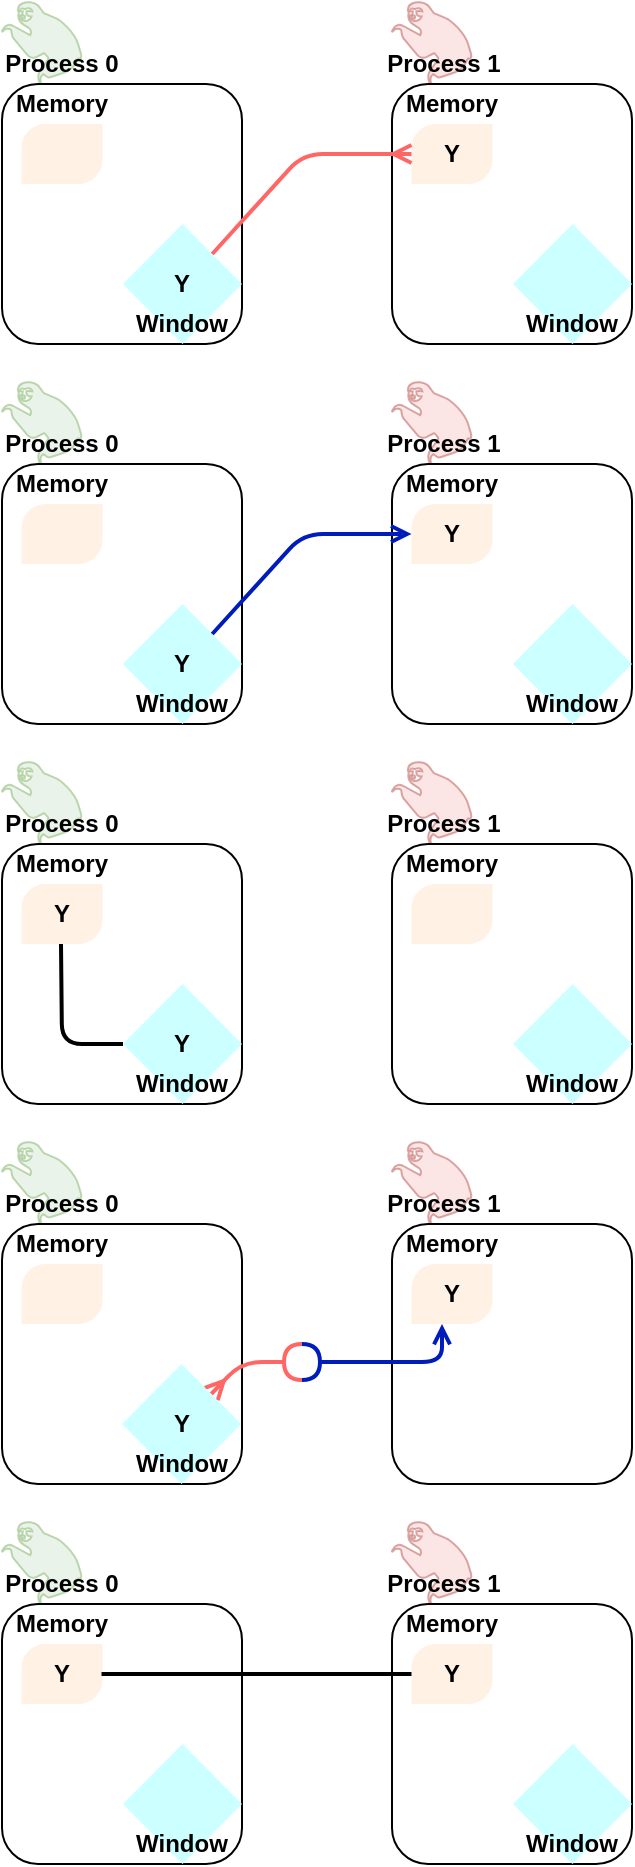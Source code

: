 <mxfile version="13.9.9" type="github" pages="2">
  <diagram id="rAH2tptxaiKPJn4yS_jS" name="RMA_quizzes">
    <mxGraphModel dx="492" dy="858" grid="1" gridSize="10" guides="1" tooltips="1" connect="1" arrows="1" fold="1" page="1" pageScale="1" pageWidth="850" pageHeight="1100" math="0" shadow="0">
      <root>
        <mxCell id="0" />
        <mxCell id="1" parent="0" />
        <mxCell id="egyjPyst0f5TYc5Z0qGQ-1" value="" style="shape=mxgraph.signs.animals.sloth;html=1;pointerEvents=1;fillColor=#d5e8d4;strokeColor=#82b366;verticalLabelPosition=bottom;verticalAlign=top;align=center;opacity=50;" vertex="1" parent="1">
          <mxGeometry x="40" y="40" width="40" height="41" as="geometry" />
        </mxCell>
        <mxCell id="egyjPyst0f5TYc5Z0qGQ-2" value="" style="shape=mxgraph.signs.animals.sloth;html=1;pointerEvents=1;fillColor=#f8cecc;strokeColor=#b85450;verticalLabelPosition=bottom;verticalAlign=top;align=center;opacity=50;" vertex="1" parent="1">
          <mxGeometry x="235" y="40" width="40" height="41" as="geometry" />
        </mxCell>
        <mxCell id="egyjPyst0f5TYc5Z0qGQ-3" value="" style="rounded=1;whiteSpace=wrap;html=1;" vertex="1" parent="1">
          <mxGeometry x="40" y="81" width="120" height="130" as="geometry" />
        </mxCell>
        <mxCell id="egyjPyst0f5TYc5Z0qGQ-4" value="" style="rounded=1;whiteSpace=wrap;html=1;" vertex="1" parent="1">
          <mxGeometry x="235" y="81" width="120" height="130" as="geometry" />
        </mxCell>
        <mxCell id="egyjPyst0f5TYc5Z0qGQ-7" value="&lt;b&gt;Process 0&lt;/b&gt;" style="text;html=1;strokeColor=none;fillColor=none;align=center;verticalAlign=middle;whiteSpace=wrap;rounded=0;" vertex="1" parent="1">
          <mxGeometry x="40" y="61" width="60" height="20" as="geometry" />
        </mxCell>
        <mxCell id="egyjPyst0f5TYc5Z0qGQ-8" value="&lt;b&gt;Process 1&lt;/b&gt;" style="text;html=1;strokeColor=none;fillColor=none;align=center;verticalAlign=middle;whiteSpace=wrap;rounded=0;" vertex="1" parent="1">
          <mxGeometry x="230.5" y="61" width="60" height="20" as="geometry" />
        </mxCell>
        <mxCell id="egyjPyst0f5TYc5Z0qGQ-9" value="&lt;b&gt;Memory&lt;/b&gt;" style="text;html=1;strokeColor=none;fillColor=none;align=center;verticalAlign=middle;whiteSpace=wrap;rounded=0;" vertex="1" parent="1">
          <mxGeometry x="40" y="81" width="60" height="20" as="geometry" />
        </mxCell>
        <mxCell id="egyjPyst0f5TYc5Z0qGQ-10" value="&lt;b&gt;Memory&lt;/b&gt;" style="text;html=1;strokeColor=none;fillColor=none;align=center;verticalAlign=middle;whiteSpace=wrap;rounded=0;" vertex="1" parent="1">
          <mxGeometry x="235" y="81" width="60" height="20" as="geometry" />
        </mxCell>
        <mxCell id="egyjPyst0f5TYc5Z0qGQ-11" value="" style="rhombus;whiteSpace=wrap;html=1;fillColor=#CCFFFF;strokeColor=none;shadow=0;" vertex="1" parent="1">
          <mxGeometry x="100.5" y="151" width="59.5" height="60" as="geometry" />
        </mxCell>
        <mxCell id="egyjPyst0f5TYc5Z0qGQ-14" value="&lt;b&gt;Window&lt;/b&gt;" style="text;html=1;strokeColor=none;fillColor=none;align=center;verticalAlign=middle;whiteSpace=wrap;rounded=0;shadow=0;" vertex="1" parent="1">
          <mxGeometry x="105.25" y="191" width="50" height="20" as="geometry" />
        </mxCell>
        <mxCell id="egyjPyst0f5TYc5Z0qGQ-15" value="" style="rhombus;whiteSpace=wrap;html=1;fillColor=#CCFFFF;strokeColor=none;shadow=0;" vertex="1" parent="1">
          <mxGeometry x="295.5" y="151" width="59.5" height="60" as="geometry" />
        </mxCell>
        <mxCell id="egyjPyst0f5TYc5Z0qGQ-16" value="&lt;b&gt;Window&lt;/b&gt;" style="text;html=1;strokeColor=none;fillColor=none;align=center;verticalAlign=middle;whiteSpace=wrap;rounded=0;shadow=0;" vertex="1" parent="1">
          <mxGeometry x="300.25" y="196" width="50" height="10" as="geometry" />
        </mxCell>
        <mxCell id="egyjPyst0f5TYc5Z0qGQ-19" value="" style="verticalLabelPosition=bottom;verticalAlign=top;html=1;shape=mxgraph.basic.diag_round_rect;dx=6;shadow=0;strokeColor=none;fillColor=#FFE6CC;opacity=50;" vertex="1" parent="1">
          <mxGeometry x="49.75" y="101" width="40.5" height="30" as="geometry" />
        </mxCell>
        <mxCell id="egyjPyst0f5TYc5Z0qGQ-20" value="" style="verticalLabelPosition=bottom;verticalAlign=top;html=1;shape=mxgraph.basic.diag_round_rect;dx=6;shadow=0;strokeColor=none;fillColor=#FFE6CC;opacity=50;fontFamily=Helvetica;" vertex="1" parent="1">
          <mxGeometry x="244.75" y="101" width="40.5" height="30" as="geometry" />
        </mxCell>
        <mxCell id="egyjPyst0f5TYc5Z0qGQ-21" value="" style="endArrow=ERmany;html=1;exitX=1;exitY=0;exitDx=0;exitDy=0;entryX=0;entryY=0.5;entryDx=0;entryDy=0;entryPerimeter=0;strokeColor=#FF6666;fillColor=#FF6666;startArrow=none;startFill=0;endFill=0;strokeWidth=2;" edge="1" parent="1" source="egyjPyst0f5TYc5Z0qGQ-11" target="egyjPyst0f5TYc5Z0qGQ-20">
          <mxGeometry width="50" height="50" relative="1" as="geometry">
            <mxPoint x="194.75" y="171" as="sourcePoint" />
            <mxPoint x="244.75" y="121" as="targetPoint" />
            <Array as="points">
              <mxPoint x="190.5" y="116" />
            </Array>
          </mxGeometry>
        </mxCell>
        <mxCell id="egyjPyst0f5TYc5Z0qGQ-24" value="&lt;p&gt;&lt;b&gt;Y&lt;/b&gt;&lt;/p&gt;" style="text;html=1;strokeColor=none;fillColor=none;align=center;verticalAlign=middle;whiteSpace=wrap;rounded=0;shadow=0;fontFamily=Helvetica;opacity=50;" vertex="1" parent="1">
          <mxGeometry x="244.75" y="106" width="40" height="20" as="geometry" />
        </mxCell>
        <mxCell id="egyjPyst0f5TYc5Z0qGQ-25" value="&lt;p&gt;&lt;b&gt;Y&lt;/b&gt;&lt;/p&gt;" style="text;html=1;strokeColor=none;fillColor=none;align=center;verticalAlign=middle;whiteSpace=wrap;rounded=0;shadow=0;fontFamily=Helvetica;opacity=50;" vertex="1" parent="1">
          <mxGeometry x="110.25" y="171" width="40" height="20" as="geometry" />
        </mxCell>
        <mxCell id="egyjPyst0f5TYc5Z0qGQ-26" value="" style="shape=mxgraph.signs.animals.sloth;html=1;pointerEvents=1;fillColor=#d5e8d4;strokeColor=#82b366;verticalLabelPosition=bottom;verticalAlign=top;align=center;opacity=50;" vertex="1" parent="1">
          <mxGeometry x="40" y="230" width="40" height="41" as="geometry" />
        </mxCell>
        <mxCell id="egyjPyst0f5TYc5Z0qGQ-27" value="" style="shape=mxgraph.signs.animals.sloth;html=1;pointerEvents=1;fillColor=#f8cecc;strokeColor=#b85450;verticalLabelPosition=bottom;verticalAlign=top;align=center;opacity=50;" vertex="1" parent="1">
          <mxGeometry x="235" y="230" width="40" height="41" as="geometry" />
        </mxCell>
        <mxCell id="egyjPyst0f5TYc5Z0qGQ-28" value="" style="rounded=1;whiteSpace=wrap;html=1;" vertex="1" parent="1">
          <mxGeometry x="40" y="271" width="120" height="130" as="geometry" />
        </mxCell>
        <mxCell id="egyjPyst0f5TYc5Z0qGQ-29" value="" style="rounded=1;whiteSpace=wrap;html=1;" vertex="1" parent="1">
          <mxGeometry x="235" y="271" width="120" height="130" as="geometry" />
        </mxCell>
        <mxCell id="egyjPyst0f5TYc5Z0qGQ-30" value="&lt;b&gt;Process 0&lt;/b&gt;" style="text;html=1;strokeColor=none;fillColor=none;align=center;verticalAlign=middle;whiteSpace=wrap;rounded=0;" vertex="1" parent="1">
          <mxGeometry x="40" y="251" width="60" height="20" as="geometry" />
        </mxCell>
        <mxCell id="egyjPyst0f5TYc5Z0qGQ-31" value="&lt;b&gt;Process 1&lt;/b&gt;" style="text;html=1;strokeColor=none;fillColor=none;align=center;verticalAlign=middle;whiteSpace=wrap;rounded=0;" vertex="1" parent="1">
          <mxGeometry x="230.5" y="251" width="60" height="20" as="geometry" />
        </mxCell>
        <mxCell id="egyjPyst0f5TYc5Z0qGQ-32" value="&lt;b&gt;Memory&lt;/b&gt;" style="text;html=1;strokeColor=none;fillColor=none;align=center;verticalAlign=middle;whiteSpace=wrap;rounded=0;" vertex="1" parent="1">
          <mxGeometry x="40" y="271" width="60" height="20" as="geometry" />
        </mxCell>
        <mxCell id="egyjPyst0f5TYc5Z0qGQ-33" value="&lt;b&gt;Memory&lt;/b&gt;" style="text;html=1;strokeColor=none;fillColor=none;align=center;verticalAlign=middle;whiteSpace=wrap;rounded=0;" vertex="1" parent="1">
          <mxGeometry x="235" y="271" width="60" height="20" as="geometry" />
        </mxCell>
        <mxCell id="egyjPyst0f5TYc5Z0qGQ-34" value="" style="rhombus;whiteSpace=wrap;html=1;fillColor=#CCFFFF;strokeColor=none;shadow=0;" vertex="1" parent="1">
          <mxGeometry x="100.5" y="341" width="59.5" height="60" as="geometry" />
        </mxCell>
        <mxCell id="egyjPyst0f5TYc5Z0qGQ-35" value="&lt;b&gt;Window&lt;/b&gt;" style="text;html=1;strokeColor=none;fillColor=none;align=center;verticalAlign=middle;whiteSpace=wrap;rounded=0;shadow=0;" vertex="1" parent="1">
          <mxGeometry x="105.25" y="381" width="50" height="20" as="geometry" />
        </mxCell>
        <mxCell id="egyjPyst0f5TYc5Z0qGQ-36" value="" style="rhombus;whiteSpace=wrap;html=1;fillColor=#CCFFFF;strokeColor=none;shadow=0;" vertex="1" parent="1">
          <mxGeometry x="295.5" y="341" width="59.5" height="60" as="geometry" />
        </mxCell>
        <mxCell id="egyjPyst0f5TYc5Z0qGQ-37" value="&lt;b&gt;Window&lt;/b&gt;" style="text;html=1;strokeColor=none;fillColor=none;align=center;verticalAlign=middle;whiteSpace=wrap;rounded=0;shadow=0;" vertex="1" parent="1">
          <mxGeometry x="300.25" y="386" width="50" height="10" as="geometry" />
        </mxCell>
        <mxCell id="egyjPyst0f5TYc5Z0qGQ-38" value="" style="verticalLabelPosition=bottom;verticalAlign=top;html=1;shape=mxgraph.basic.diag_round_rect;dx=6;shadow=0;strokeColor=none;fillColor=#FFE6CC;opacity=50;" vertex="1" parent="1">
          <mxGeometry x="49.75" y="291" width="40.5" height="30" as="geometry" />
        </mxCell>
        <mxCell id="egyjPyst0f5TYc5Z0qGQ-39" value="" style="verticalLabelPosition=bottom;verticalAlign=top;html=1;shape=mxgraph.basic.diag_round_rect;dx=6;shadow=0;strokeColor=none;fillColor=#FFE6CC;opacity=50;fontFamily=Helvetica;" vertex="1" parent="1">
          <mxGeometry x="244.75" y="291" width="40.5" height="30" as="geometry" />
        </mxCell>
        <mxCell id="egyjPyst0f5TYc5Z0qGQ-40" value="" style="endArrow=open;html=1;exitX=1;exitY=0;exitDx=0;exitDy=0;entryX=0;entryY=0.5;entryDx=0;entryDy=0;entryPerimeter=0;strokeColor=#001DBC;fillColor=#0050ef;startArrow=none;startFill=0;endFill=0;strokeWidth=2;" edge="1" parent="1" source="egyjPyst0f5TYc5Z0qGQ-34" target="egyjPyst0f5TYc5Z0qGQ-39">
          <mxGeometry width="50" height="50" relative="1" as="geometry">
            <mxPoint x="194.75" y="361" as="sourcePoint" />
            <mxPoint x="244.75" y="311" as="targetPoint" />
            <Array as="points">
              <mxPoint x="190.5" y="306" />
            </Array>
          </mxGeometry>
        </mxCell>
        <mxCell id="egyjPyst0f5TYc5Z0qGQ-41" value="&lt;p&gt;&lt;b&gt;Y&lt;/b&gt;&lt;/p&gt;" style="text;html=1;strokeColor=none;fillColor=none;align=center;verticalAlign=middle;whiteSpace=wrap;rounded=0;shadow=0;fontFamily=Helvetica;opacity=50;" vertex="1" parent="1">
          <mxGeometry x="244.75" y="296" width="40" height="20" as="geometry" />
        </mxCell>
        <mxCell id="egyjPyst0f5TYc5Z0qGQ-42" value="&lt;p&gt;&lt;b&gt;Y&lt;/b&gt;&lt;/p&gt;" style="text;html=1;strokeColor=none;fillColor=none;align=center;verticalAlign=middle;whiteSpace=wrap;rounded=0;shadow=0;fontFamily=Helvetica;opacity=50;" vertex="1" parent="1">
          <mxGeometry x="110.25" y="361" width="40" height="20" as="geometry" />
        </mxCell>
        <mxCell id="fHh5WLAKYGocYHKFaD9Y-1" value="" style="shape=mxgraph.signs.animals.sloth;html=1;pointerEvents=1;fillColor=#d5e8d4;strokeColor=#82b366;verticalLabelPosition=bottom;verticalAlign=top;align=center;opacity=50;" vertex="1" parent="1">
          <mxGeometry x="40" y="420" width="40" height="41" as="geometry" />
        </mxCell>
        <mxCell id="fHh5WLAKYGocYHKFaD9Y-2" value="" style="shape=mxgraph.signs.animals.sloth;html=1;pointerEvents=1;fillColor=#f8cecc;strokeColor=#b85450;verticalLabelPosition=bottom;verticalAlign=top;align=center;opacity=50;" vertex="1" parent="1">
          <mxGeometry x="235" y="420" width="40" height="41" as="geometry" />
        </mxCell>
        <mxCell id="fHh5WLAKYGocYHKFaD9Y-3" value="" style="rounded=1;whiteSpace=wrap;html=1;" vertex="1" parent="1">
          <mxGeometry x="40" y="461" width="120" height="130" as="geometry" />
        </mxCell>
        <mxCell id="fHh5WLAKYGocYHKFaD9Y-4" value="" style="rounded=1;whiteSpace=wrap;html=1;" vertex="1" parent="1">
          <mxGeometry x="235" y="461" width="120" height="130" as="geometry" />
        </mxCell>
        <mxCell id="fHh5WLAKYGocYHKFaD9Y-5" value="&lt;b&gt;Process 0&lt;/b&gt;" style="text;html=1;strokeColor=none;fillColor=none;align=center;verticalAlign=middle;whiteSpace=wrap;rounded=0;" vertex="1" parent="1">
          <mxGeometry x="40" y="441" width="60" height="20" as="geometry" />
        </mxCell>
        <mxCell id="fHh5WLAKYGocYHKFaD9Y-6" value="&lt;b&gt;Process 1&lt;/b&gt;" style="text;html=1;strokeColor=none;fillColor=none;align=center;verticalAlign=middle;whiteSpace=wrap;rounded=0;" vertex="1" parent="1">
          <mxGeometry x="230.5" y="441" width="60" height="20" as="geometry" />
        </mxCell>
        <mxCell id="fHh5WLAKYGocYHKFaD9Y-7" value="&lt;b&gt;Memory&lt;/b&gt;" style="text;html=1;strokeColor=none;fillColor=none;align=center;verticalAlign=middle;whiteSpace=wrap;rounded=0;" vertex="1" parent="1">
          <mxGeometry x="40" y="461" width="60" height="20" as="geometry" />
        </mxCell>
        <mxCell id="fHh5WLAKYGocYHKFaD9Y-8" value="&lt;b&gt;Memory&lt;/b&gt;" style="text;html=1;strokeColor=none;fillColor=none;align=center;verticalAlign=middle;whiteSpace=wrap;rounded=0;" vertex="1" parent="1">
          <mxGeometry x="235" y="461" width="60" height="20" as="geometry" />
        </mxCell>
        <mxCell id="fHh5WLAKYGocYHKFaD9Y-9" value="" style="rhombus;whiteSpace=wrap;html=1;fillColor=#CCFFFF;strokeColor=none;shadow=0;" vertex="1" parent="1">
          <mxGeometry x="100.5" y="531" width="59.5" height="60" as="geometry" />
        </mxCell>
        <mxCell id="fHh5WLAKYGocYHKFaD9Y-10" value="&lt;b&gt;Window&lt;/b&gt;" style="text;html=1;strokeColor=none;fillColor=none;align=center;verticalAlign=middle;whiteSpace=wrap;rounded=0;shadow=0;" vertex="1" parent="1">
          <mxGeometry x="105.25" y="571" width="50" height="20" as="geometry" />
        </mxCell>
        <mxCell id="fHh5WLAKYGocYHKFaD9Y-11" value="" style="rhombus;whiteSpace=wrap;html=1;fillColor=#CCFFFF;strokeColor=none;shadow=0;" vertex="1" parent="1">
          <mxGeometry x="295.5" y="531" width="59.5" height="60" as="geometry" />
        </mxCell>
        <mxCell id="fHh5WLAKYGocYHKFaD9Y-12" value="&lt;b&gt;Window&lt;/b&gt;" style="text;html=1;strokeColor=none;fillColor=none;align=center;verticalAlign=middle;whiteSpace=wrap;rounded=0;shadow=0;" vertex="1" parent="1">
          <mxGeometry x="300.25" y="576" width="50" height="10" as="geometry" />
        </mxCell>
        <mxCell id="fHh5WLAKYGocYHKFaD9Y-13" value="" style="verticalLabelPosition=bottom;verticalAlign=top;html=1;shape=mxgraph.basic.diag_round_rect;dx=6;shadow=0;strokeColor=none;fillColor=#FFE6CC;opacity=50;" vertex="1" parent="1">
          <mxGeometry x="49.75" y="481" width="40.5" height="30" as="geometry" />
        </mxCell>
        <mxCell id="fHh5WLAKYGocYHKFaD9Y-14" value="" style="verticalLabelPosition=bottom;verticalAlign=top;html=1;shape=mxgraph.basic.diag_round_rect;dx=6;shadow=0;strokeColor=none;fillColor=#FFE6CC;opacity=50;fontFamily=Helvetica;" vertex="1" parent="1">
          <mxGeometry x="244.75" y="481" width="40.5" height="30" as="geometry" />
        </mxCell>
        <mxCell id="fHh5WLAKYGocYHKFaD9Y-17" value="&lt;p&gt;&lt;b&gt;Y&lt;/b&gt;&lt;/p&gt;" style="text;html=1;strokeColor=none;fillColor=none;align=center;verticalAlign=middle;whiteSpace=wrap;rounded=0;shadow=0;fontFamily=Helvetica;opacity=50;" vertex="1" parent="1">
          <mxGeometry x="110.25" y="551" width="40" height="20" as="geometry" />
        </mxCell>
        <mxCell id="fHh5WLAKYGocYHKFaD9Y-18" value="&lt;p&gt;&lt;b&gt;Y&lt;/b&gt;&lt;/p&gt;" style="text;html=1;strokeColor=none;fillColor=none;align=center;verticalAlign=middle;whiteSpace=wrap;rounded=0;shadow=0;fontFamily=Helvetica;opacity=50;" vertex="1" parent="1">
          <mxGeometry x="49.75" y="486" width="40" height="20" as="geometry" />
        </mxCell>
        <mxCell id="fHh5WLAKYGocYHKFaD9Y-20" value="" style="endArrow=none;html=1;strokeWidth=2;fillColor=#FF6666;fontFamily=Helvetica;exitX=0;exitY=0.5;exitDx=0;exitDy=0;endFill=0;" edge="1" parent="1" source="fHh5WLAKYGocYHKFaD9Y-9">
          <mxGeometry width="50" height="50" relative="1" as="geometry">
            <mxPoint x="69.5" y="690" as="sourcePoint" />
            <mxPoint x="69.5" y="511" as="targetPoint" />
            <Array as="points">
              <mxPoint x="70" y="561" />
            </Array>
          </mxGeometry>
        </mxCell>
        <mxCell id="9cAHPhi-a73np_K768Yr-1" value="" style="shape=mxgraph.signs.animals.sloth;html=1;pointerEvents=1;fillColor=#d5e8d4;strokeColor=#82b366;verticalLabelPosition=bottom;verticalAlign=top;align=center;opacity=50;" vertex="1" parent="1">
          <mxGeometry x="40" y="610" width="40" height="41" as="geometry" />
        </mxCell>
        <mxCell id="9cAHPhi-a73np_K768Yr-2" value="" style="shape=mxgraph.signs.animals.sloth;html=1;pointerEvents=1;fillColor=#f8cecc;strokeColor=#b85450;verticalLabelPosition=bottom;verticalAlign=top;align=center;opacity=50;" vertex="1" parent="1">
          <mxGeometry x="235" y="610" width="40" height="41" as="geometry" />
        </mxCell>
        <mxCell id="9cAHPhi-a73np_K768Yr-3" value="" style="rounded=1;whiteSpace=wrap;html=1;" vertex="1" parent="1">
          <mxGeometry x="40" y="651" width="120" height="130" as="geometry" />
        </mxCell>
        <mxCell id="9cAHPhi-a73np_K768Yr-4" value="" style="rounded=1;whiteSpace=wrap;html=1;" vertex="1" parent="1">
          <mxGeometry x="235" y="651" width="120" height="130" as="geometry" />
        </mxCell>
        <mxCell id="9cAHPhi-a73np_K768Yr-5" value="&lt;b&gt;Process 0&lt;/b&gt;" style="text;html=1;strokeColor=none;fillColor=none;align=center;verticalAlign=middle;whiteSpace=wrap;rounded=0;" vertex="1" parent="1">
          <mxGeometry x="40" y="631" width="60" height="20" as="geometry" />
        </mxCell>
        <mxCell id="9cAHPhi-a73np_K768Yr-6" value="&lt;b&gt;Process 1&lt;/b&gt;" style="text;html=1;strokeColor=none;fillColor=none;align=center;verticalAlign=middle;whiteSpace=wrap;rounded=0;" vertex="1" parent="1">
          <mxGeometry x="230.5" y="631" width="60" height="20" as="geometry" />
        </mxCell>
        <mxCell id="9cAHPhi-a73np_K768Yr-7" value="&lt;b&gt;Memory&lt;/b&gt;" style="text;html=1;strokeColor=none;fillColor=none;align=center;verticalAlign=middle;whiteSpace=wrap;rounded=0;" vertex="1" parent="1">
          <mxGeometry x="40" y="651" width="60" height="20" as="geometry" />
        </mxCell>
        <mxCell id="9cAHPhi-a73np_K768Yr-8" value="&lt;b&gt;Memory&lt;/b&gt;" style="text;html=1;strokeColor=none;fillColor=none;align=center;verticalAlign=middle;whiteSpace=wrap;rounded=0;" vertex="1" parent="1">
          <mxGeometry x="235" y="651" width="60" height="20" as="geometry" />
        </mxCell>
        <mxCell id="9cAHPhi-a73np_K768Yr-9" value="" style="verticalLabelPosition=bottom;verticalAlign=top;html=1;shape=mxgraph.basic.diag_round_rect;dx=6;shadow=0;strokeColor=none;fillColor=#FFE6CC;opacity=50;" vertex="1" parent="1">
          <mxGeometry x="49.75" y="671" width="40.5" height="30" as="geometry" />
        </mxCell>
        <mxCell id="9cAHPhi-a73np_K768Yr-10" value="" style="verticalLabelPosition=bottom;verticalAlign=top;html=1;shape=mxgraph.basic.diag_round_rect;dx=6;shadow=0;strokeColor=none;fillColor=#FFE6CC;opacity=50;fontFamily=Helvetica;" vertex="1" parent="1">
          <mxGeometry x="244.75" y="671" width="40.5" height="30" as="geometry" />
        </mxCell>
        <mxCell id="9cAHPhi-a73np_K768Yr-11" value="&lt;p&gt;&lt;b&gt;Y&lt;/b&gt;&lt;/p&gt;" style="text;html=1;strokeColor=none;fillColor=none;align=center;verticalAlign=middle;whiteSpace=wrap;rounded=0;shadow=0;fontFamily=Helvetica;opacity=50;" vertex="1" parent="1">
          <mxGeometry x="244.75" y="676" width="40" height="20" as="geometry" />
        </mxCell>
        <mxCell id="9cAHPhi-a73np_K768Yr-13" value="" style="endArrow=ERmany;html=1;strokeColor=#FF6666;strokeWidth=2;fillColor=#FF6666;fontFamily=Helvetica;endFill=0;startArrow=halfCircle;startFill=0;entryX=1;entryY=0;entryDx=0;entryDy=0;" edge="1" parent="1" target="9cAHPhi-a73np_K768Yr-16">
          <mxGeometry width="50" height="50" relative="1" as="geometry">
            <mxPoint x="190" y="720" as="sourcePoint" />
            <mxPoint x="70" y="700" as="targetPoint" />
            <Array as="points">
              <mxPoint x="160" y="720" />
            </Array>
          </mxGeometry>
        </mxCell>
        <mxCell id="9cAHPhi-a73np_K768Yr-14" value="" style="endArrow=open;html=1;strokeColor=#001DBC;strokeWidth=2;fillColor=#0050ef;fontFamily=Helvetica;entryX=0.5;entryY=1;entryDx=0;entryDy=0;startArrow=halfCircle;startFill=0;endFill=0;" edge="1" parent="1">
          <mxGeometry width="50" height="50" relative="1" as="geometry">
            <mxPoint x="190" y="720" as="sourcePoint" />
            <mxPoint x="260" y="701" as="targetPoint" />
            <Array as="points">
              <mxPoint x="260" y="720" />
            </Array>
          </mxGeometry>
        </mxCell>
        <mxCell id="9cAHPhi-a73np_K768Yr-16" value="" style="rhombus;whiteSpace=wrap;html=1;fillColor=#CCFFFF;strokeColor=none;shadow=0;" vertex="1" parent="1">
          <mxGeometry x="100" y="721" width="59.5" height="60" as="geometry" />
        </mxCell>
        <mxCell id="9cAHPhi-a73np_K768Yr-17" value="&lt;b&gt;Window&lt;/b&gt;" style="text;html=1;strokeColor=none;fillColor=none;align=center;verticalAlign=middle;whiteSpace=wrap;rounded=0;shadow=0;" vertex="1" parent="1">
          <mxGeometry x="104.75" y="761" width="50" height="20" as="geometry" />
        </mxCell>
        <mxCell id="9cAHPhi-a73np_K768Yr-18" value="&lt;p&gt;&lt;b&gt;Y&lt;/b&gt;&lt;/p&gt;" style="text;html=1;strokeColor=none;fillColor=none;align=center;verticalAlign=middle;whiteSpace=wrap;rounded=0;shadow=0;fontFamily=Helvetica;opacity=50;" vertex="1" parent="1">
          <mxGeometry x="109.75" y="741" width="40" height="20" as="geometry" />
        </mxCell>
        <mxCell id="9cAHPhi-a73np_K768Yr-19" value="" style="shape=mxgraph.signs.animals.sloth;html=1;pointerEvents=1;fillColor=#d5e8d4;strokeColor=#82b366;verticalLabelPosition=bottom;verticalAlign=top;align=center;opacity=50;" vertex="1" parent="1">
          <mxGeometry x="40" y="800" width="40" height="41" as="geometry" />
        </mxCell>
        <mxCell id="9cAHPhi-a73np_K768Yr-20" value="" style="shape=mxgraph.signs.animals.sloth;html=1;pointerEvents=1;fillColor=#f8cecc;strokeColor=#b85450;verticalLabelPosition=bottom;verticalAlign=top;align=center;opacity=50;" vertex="1" parent="1">
          <mxGeometry x="235" y="800" width="40" height="41" as="geometry" />
        </mxCell>
        <mxCell id="9cAHPhi-a73np_K768Yr-21" value="" style="rounded=1;whiteSpace=wrap;html=1;" vertex="1" parent="1">
          <mxGeometry x="40" y="841" width="120" height="130" as="geometry" />
        </mxCell>
        <mxCell id="9cAHPhi-a73np_K768Yr-22" value="" style="rounded=1;whiteSpace=wrap;html=1;" vertex="1" parent="1">
          <mxGeometry x="235" y="841" width="120" height="130" as="geometry" />
        </mxCell>
        <mxCell id="9cAHPhi-a73np_K768Yr-23" value="&lt;b&gt;Process 0&lt;/b&gt;" style="text;html=1;strokeColor=none;fillColor=none;align=center;verticalAlign=middle;whiteSpace=wrap;rounded=0;" vertex="1" parent="1">
          <mxGeometry x="40" y="821" width="60" height="20" as="geometry" />
        </mxCell>
        <mxCell id="9cAHPhi-a73np_K768Yr-24" value="&lt;b&gt;Process 1&lt;/b&gt;" style="text;html=1;strokeColor=none;fillColor=none;align=center;verticalAlign=middle;whiteSpace=wrap;rounded=0;" vertex="1" parent="1">
          <mxGeometry x="230.5" y="821" width="60" height="20" as="geometry" />
        </mxCell>
        <mxCell id="9cAHPhi-a73np_K768Yr-25" value="&lt;b&gt;Memory&lt;/b&gt;" style="text;html=1;strokeColor=none;fillColor=none;align=center;verticalAlign=middle;whiteSpace=wrap;rounded=0;" vertex="1" parent="1">
          <mxGeometry x="40" y="841" width="60" height="20" as="geometry" />
        </mxCell>
        <mxCell id="9cAHPhi-a73np_K768Yr-26" value="&lt;b&gt;Memory&lt;/b&gt;" style="text;html=1;strokeColor=none;fillColor=none;align=center;verticalAlign=middle;whiteSpace=wrap;rounded=0;" vertex="1" parent="1">
          <mxGeometry x="235" y="841" width="60" height="20" as="geometry" />
        </mxCell>
        <mxCell id="9cAHPhi-a73np_K768Yr-27" value="" style="rhombus;whiteSpace=wrap;html=1;fillColor=#CCFFFF;strokeColor=none;shadow=0;" vertex="1" parent="1">
          <mxGeometry x="100.5" y="911" width="59.5" height="60" as="geometry" />
        </mxCell>
        <mxCell id="9cAHPhi-a73np_K768Yr-28" value="&lt;b&gt;Window&lt;/b&gt;" style="text;html=1;strokeColor=none;fillColor=none;align=center;verticalAlign=middle;whiteSpace=wrap;rounded=0;shadow=0;" vertex="1" parent="1">
          <mxGeometry x="105.25" y="951" width="50" height="20" as="geometry" />
        </mxCell>
        <mxCell id="9cAHPhi-a73np_K768Yr-29" value="" style="rhombus;whiteSpace=wrap;html=1;fillColor=#CCFFFF;strokeColor=none;shadow=0;" vertex="1" parent="1">
          <mxGeometry x="295.5" y="911" width="59.5" height="60" as="geometry" />
        </mxCell>
        <mxCell id="9cAHPhi-a73np_K768Yr-30" value="&lt;b&gt;Window&lt;/b&gt;" style="text;html=1;strokeColor=none;fillColor=none;align=center;verticalAlign=middle;whiteSpace=wrap;rounded=0;shadow=0;" vertex="1" parent="1">
          <mxGeometry x="300.25" y="956" width="50" height="10" as="geometry" />
        </mxCell>
        <mxCell id="9cAHPhi-a73np_K768Yr-31" value="" style="verticalLabelPosition=bottom;verticalAlign=top;html=1;shape=mxgraph.basic.diag_round_rect;dx=6;shadow=0;strokeColor=none;fillColor=#FFE6CC;opacity=50;" vertex="1" parent="1">
          <mxGeometry x="49.75" y="861" width="40.5" height="30" as="geometry" />
        </mxCell>
        <mxCell id="9cAHPhi-a73np_K768Yr-32" value="" style="verticalLabelPosition=bottom;verticalAlign=top;html=1;shape=mxgraph.basic.diag_round_rect;dx=6;shadow=0;strokeColor=none;fillColor=#FFE6CC;opacity=50;fontFamily=Helvetica;" vertex="1" parent="1">
          <mxGeometry x="244.75" y="861" width="40.5" height="30" as="geometry" />
        </mxCell>
        <mxCell id="9cAHPhi-a73np_K768Yr-34" value="&lt;p&gt;&lt;b&gt;Y&lt;/b&gt;&lt;/p&gt;" style="text;html=1;strokeColor=none;fillColor=none;align=center;verticalAlign=middle;whiteSpace=wrap;rounded=0;shadow=0;fontFamily=Helvetica;opacity=50;" vertex="1" parent="1">
          <mxGeometry x="49.75" y="866" width="40" height="20" as="geometry" />
        </mxCell>
        <mxCell id="9cAHPhi-a73np_K768Yr-36" value="" style="endArrow=none;html=1;strokeColor=#000000;strokeWidth=2;fillColor=#FF6666;fontFamily=Helvetica;entryX=0;entryY=0.5;entryDx=0;entryDy=0;entryPerimeter=0;" edge="1" parent="1" target="9cAHPhi-a73np_K768Yr-32">
          <mxGeometry width="50" height="50" relative="1" as="geometry">
            <mxPoint x="89.75" y="876" as="sourcePoint" />
            <mxPoint x="139.75" y="826" as="targetPoint" />
          </mxGeometry>
        </mxCell>
        <mxCell id="9cAHPhi-a73np_K768Yr-37" value="&lt;p&gt;&lt;b&gt;Y&lt;/b&gt;&lt;/p&gt;" style="text;html=1;strokeColor=none;fillColor=none;align=center;verticalAlign=middle;whiteSpace=wrap;rounded=0;shadow=0;fontFamily=Helvetica;opacity=50;" vertex="1" parent="1">
          <mxGeometry x="244.75" y="866" width="40" height="20" as="geometry" />
        </mxCell>
      </root>
    </mxGraphModel>
  </diagram>
  <diagram id="Gdcmdmf3BWeCf2dT1VUz" name="send-receive step-by-step">
    <mxGraphModel dx="492" dy="858" grid="1" gridSize="10" guides="1" tooltips="1" connect="1" arrows="1" fold="1" page="1" pageScale="1" pageWidth="850" pageHeight="1100" math="0" shadow="0">
      <root>
        <mxCell id="j6yvB6Dv_fg5G67jw62Z-0" />
        <mxCell id="j6yvB6Dv_fg5G67jw62Z-1" parent="j6yvB6Dv_fg5G67jw62Z-0" />
        <mxCell id="ODRm9RLI79g-dP-PArCN-0" value="" style="shape=mxgraph.signs.animals.sloth;html=1;pointerEvents=1;fillColor=#d5e8d4;strokeColor=#82b366;verticalLabelPosition=bottom;verticalAlign=top;align=center;opacity=50;" vertex="1" parent="j6yvB6Dv_fg5G67jw62Z-1">
          <mxGeometry x="30" y="10" width="40" height="41" as="geometry" />
        </mxCell>
        <mxCell id="ODRm9RLI79g-dP-PArCN-1" value="" style="shape=mxgraph.signs.animals.sloth;html=1;pointerEvents=1;fillColor=#f8cecc;strokeColor=#b85450;verticalLabelPosition=bottom;verticalAlign=top;align=center;opacity=50;" vertex="1" parent="j6yvB6Dv_fg5G67jw62Z-1">
          <mxGeometry x="225" y="10" width="40" height="41" as="geometry" />
        </mxCell>
        <mxCell id="ODRm9RLI79g-dP-PArCN-2" value="" style="rounded=1;whiteSpace=wrap;html=1;" vertex="1" parent="j6yvB6Dv_fg5G67jw62Z-1">
          <mxGeometry x="30" y="51" width="120" height="130" as="geometry" />
        </mxCell>
        <mxCell id="ODRm9RLI79g-dP-PArCN-3" value="" style="rounded=1;whiteSpace=wrap;html=1;" vertex="1" parent="j6yvB6Dv_fg5G67jw62Z-1">
          <mxGeometry x="225" y="51" width="120" height="130" as="geometry" />
        </mxCell>
        <mxCell id="ODRm9RLI79g-dP-PArCN-4" value="&lt;b&gt;Process 0&lt;/b&gt;" style="text;html=1;strokeColor=none;fillColor=none;align=center;verticalAlign=middle;whiteSpace=wrap;rounded=0;" vertex="1" parent="j6yvB6Dv_fg5G67jw62Z-1">
          <mxGeometry x="30" y="31" width="60" height="20" as="geometry" />
        </mxCell>
        <mxCell id="ODRm9RLI79g-dP-PArCN-5" value="&lt;b&gt;Process 1&lt;/b&gt;" style="text;html=1;strokeColor=none;fillColor=none;align=center;verticalAlign=middle;whiteSpace=wrap;rounded=0;" vertex="1" parent="j6yvB6Dv_fg5G67jw62Z-1">
          <mxGeometry x="220.5" y="31" width="60" height="20" as="geometry" />
        </mxCell>
        <mxCell id="ODRm9RLI79g-dP-PArCN-6" value="&lt;b&gt;Memory&lt;/b&gt;" style="text;html=1;strokeColor=none;fillColor=none;align=center;verticalAlign=middle;whiteSpace=wrap;rounded=0;" vertex="1" parent="j6yvB6Dv_fg5G67jw62Z-1">
          <mxGeometry x="30" y="51" width="60" height="20" as="geometry" />
        </mxCell>
        <mxCell id="ODRm9RLI79g-dP-PArCN-7" value="&lt;b&gt;Memory&lt;/b&gt;" style="text;html=1;strokeColor=none;fillColor=none;align=center;verticalAlign=middle;whiteSpace=wrap;rounded=0;" vertex="1" parent="j6yvB6Dv_fg5G67jw62Z-1">
          <mxGeometry x="225" y="51" width="60" height="20" as="geometry" />
        </mxCell>
        <mxCell id="ODRm9RLI79g-dP-PArCN-8" value="" style="verticalLabelPosition=bottom;verticalAlign=top;html=1;shape=mxgraph.basic.diag_round_rect;dx=6;shadow=0;strokeColor=none;fillColor=#FFE6CC;opacity=50;" vertex="1" parent="j6yvB6Dv_fg5G67jw62Z-1">
          <mxGeometry x="39.75" y="71" width="40.5" height="30" as="geometry" />
        </mxCell>
        <mxCell id="ODRm9RLI79g-dP-PArCN-9" value="" style="verticalLabelPosition=bottom;verticalAlign=top;html=1;shape=mxgraph.basic.diag_round_rect;dx=6;shadow=0;strokeColor=none;fillColor=#FFE6CC;opacity=50;fontFamily=Helvetica;" vertex="1" parent="j6yvB6Dv_fg5G67jw62Z-1">
          <mxGeometry x="234.75" y="71" width="40.5" height="30" as="geometry" />
        </mxCell>
        <mxCell id="ODRm9RLI79g-dP-PArCN-11" value="&lt;p&gt;&lt;b&gt;Y&lt;/b&gt;&lt;/p&gt;" style="text;html=1;strokeColor=none;fillColor=none;align=center;verticalAlign=middle;whiteSpace=wrap;rounded=0;shadow=0;fontFamily=Helvetica;opacity=50;" vertex="1" parent="j6yvB6Dv_fg5G67jw62Z-1">
          <mxGeometry x="39.75" y="76" width="40" height="20" as="geometry" />
        </mxCell>
        <mxCell id="ODRm9RLI79g-dP-PArCN-16" value="" style="shape=mxgraph.signs.animals.sloth;html=1;pointerEvents=1;fillColor=#d5e8d4;strokeColor=#82b366;verticalLabelPosition=bottom;verticalAlign=top;align=center;opacity=50;" vertex="1" parent="j6yvB6Dv_fg5G67jw62Z-1">
          <mxGeometry x="30" y="200" width="40" height="41" as="geometry" />
        </mxCell>
        <mxCell id="ODRm9RLI79g-dP-PArCN-17" value="" style="shape=mxgraph.signs.animals.sloth;html=1;pointerEvents=1;fillColor=#f8cecc;strokeColor=#b85450;verticalLabelPosition=bottom;verticalAlign=top;align=center;opacity=50;" vertex="1" parent="j6yvB6Dv_fg5G67jw62Z-1">
          <mxGeometry x="225" y="200" width="40" height="41" as="geometry" />
        </mxCell>
        <mxCell id="ODRm9RLI79g-dP-PArCN-18" value="" style="rounded=1;whiteSpace=wrap;html=1;" vertex="1" parent="j6yvB6Dv_fg5G67jw62Z-1">
          <mxGeometry x="30" y="241" width="120" height="130" as="geometry" />
        </mxCell>
        <mxCell id="ODRm9RLI79g-dP-PArCN-19" value="" style="rounded=1;whiteSpace=wrap;html=1;" vertex="1" parent="j6yvB6Dv_fg5G67jw62Z-1">
          <mxGeometry x="225" y="241" width="120" height="130" as="geometry" />
        </mxCell>
        <mxCell id="ODRm9RLI79g-dP-PArCN-20" value="&lt;b&gt;Process 0&lt;/b&gt;" style="text;html=1;strokeColor=none;fillColor=none;align=center;verticalAlign=middle;whiteSpace=wrap;rounded=0;" vertex="1" parent="j6yvB6Dv_fg5G67jw62Z-1">
          <mxGeometry x="30" y="221" width="60" height="20" as="geometry" />
        </mxCell>
        <mxCell id="ODRm9RLI79g-dP-PArCN-21" value="&lt;b&gt;Process 1&lt;/b&gt;" style="text;html=1;strokeColor=none;fillColor=none;align=center;verticalAlign=middle;whiteSpace=wrap;rounded=0;" vertex="1" parent="j6yvB6Dv_fg5G67jw62Z-1">
          <mxGeometry x="220.5" y="221" width="60" height="20" as="geometry" />
        </mxCell>
        <mxCell id="ODRm9RLI79g-dP-PArCN-22" value="&lt;b&gt;Memory&lt;/b&gt;" style="text;html=1;strokeColor=none;fillColor=none;align=center;verticalAlign=middle;whiteSpace=wrap;rounded=0;" vertex="1" parent="j6yvB6Dv_fg5G67jw62Z-1">
          <mxGeometry x="30" y="241" width="60" height="20" as="geometry" />
        </mxCell>
        <mxCell id="ODRm9RLI79g-dP-PArCN-23" value="&lt;b&gt;Memory&lt;/b&gt;" style="text;html=1;strokeColor=none;fillColor=none;align=center;verticalAlign=middle;whiteSpace=wrap;rounded=0;" vertex="1" parent="j6yvB6Dv_fg5G67jw62Z-1">
          <mxGeometry x="225" y="241" width="60" height="20" as="geometry" />
        </mxCell>
        <mxCell id="ODRm9RLI79g-dP-PArCN-24" value="" style="verticalLabelPosition=bottom;verticalAlign=top;html=1;shape=mxgraph.basic.diag_round_rect;dx=6;shadow=0;strokeColor=none;fillColor=#FFE6CC;opacity=50;" vertex="1" parent="j6yvB6Dv_fg5G67jw62Z-1">
          <mxGeometry x="39.75" y="261" width="40.5" height="30" as="geometry" />
        </mxCell>
        <mxCell id="ODRm9RLI79g-dP-PArCN-25" value="" style="verticalLabelPosition=bottom;verticalAlign=top;html=1;shape=mxgraph.basic.diag_round_rect;dx=6;shadow=0;strokeColor=none;fillColor=#FFE6CC;opacity=50;fontFamily=Helvetica;" vertex="1" parent="j6yvB6Dv_fg5G67jw62Z-1">
          <mxGeometry x="234.75" y="261" width="40.5" height="30" as="geometry" />
        </mxCell>
        <mxCell id="ODRm9RLI79g-dP-PArCN-27" value="&lt;p&gt;&lt;b&gt;Y&lt;/b&gt;&lt;/p&gt;" style="text;html=1;strokeColor=none;fillColor=none;align=center;verticalAlign=middle;whiteSpace=wrap;rounded=0;shadow=0;fontFamily=Helvetica;opacity=50;" vertex="1" parent="j6yvB6Dv_fg5G67jw62Z-1">
          <mxGeometry x="39.75" y="266" width="40" height="20" as="geometry" />
        </mxCell>
        <mxCell id="ODRm9RLI79g-dP-PArCN-28" value="" style="endArrow=ERmany;html=1;strokeColor=#FF6666;strokeWidth=2;fillColor=#FF6666;fontFamily=Helvetica;endFill=0;startArrow=halfCircle;startFill=0;" edge="1" parent="j6yvB6Dv_fg5G67jw62Z-1">
          <mxGeometry width="50" height="50" relative="1" as="geometry">
            <mxPoint x="170" y="320" as="sourcePoint" />
            <mxPoint x="60" y="290" as="targetPoint" />
            <Array as="points">
              <mxPoint x="60" y="320" />
            </Array>
          </mxGeometry>
        </mxCell>
        <mxCell id="ODRm9RLI79g-dP-PArCN-30" value="&lt;font face=&quot;Fira Code&quot; data-font-src=&quot;https://fonts.googleapis.com/css?family=Fira+Code&quot;&gt;&lt;b&gt;MPI_Send&lt;/b&gt;&lt;/font&gt;" style="text;html=1;strokeColor=none;fillColor=none;align=center;verticalAlign=middle;whiteSpace=wrap;rounded=0;shadow=0;fontFamily=Helvetica;opacity=50;" vertex="1" parent="j6yvB6Dv_fg5G67jw62Z-1">
          <mxGeometry x="79.75" y="320" width="40" height="20" as="geometry" />
        </mxCell>
        <mxCell id="ODRm9RLI79g-dP-PArCN-32" value="" style="shape=mxgraph.signs.animals.sloth;html=1;pointerEvents=1;fillColor=#d5e8d4;strokeColor=#82b366;verticalLabelPosition=bottom;verticalAlign=top;align=center;opacity=50;" vertex="1" parent="j6yvB6Dv_fg5G67jw62Z-1">
          <mxGeometry x="30" y="400" width="40" height="41" as="geometry" />
        </mxCell>
        <mxCell id="ODRm9RLI79g-dP-PArCN-33" value="" style="shape=mxgraph.signs.animals.sloth;html=1;pointerEvents=1;fillColor=#f8cecc;strokeColor=#b85450;verticalLabelPosition=bottom;verticalAlign=top;align=center;opacity=50;" vertex="1" parent="j6yvB6Dv_fg5G67jw62Z-1">
          <mxGeometry x="225" y="400" width="40" height="41" as="geometry" />
        </mxCell>
        <mxCell id="ODRm9RLI79g-dP-PArCN-34" value="" style="rounded=1;whiteSpace=wrap;html=1;" vertex="1" parent="j6yvB6Dv_fg5G67jw62Z-1">
          <mxGeometry x="30" y="441" width="120" height="130" as="geometry" />
        </mxCell>
        <mxCell id="ODRm9RLI79g-dP-PArCN-35" value="" style="rounded=1;whiteSpace=wrap;html=1;" vertex="1" parent="j6yvB6Dv_fg5G67jw62Z-1">
          <mxGeometry x="225" y="441" width="120" height="130" as="geometry" />
        </mxCell>
        <mxCell id="ODRm9RLI79g-dP-PArCN-36" value="&lt;b&gt;Process 0&lt;/b&gt;" style="text;html=1;strokeColor=none;fillColor=none;align=center;verticalAlign=middle;whiteSpace=wrap;rounded=0;" vertex="1" parent="j6yvB6Dv_fg5G67jw62Z-1">
          <mxGeometry x="30" y="421" width="60" height="20" as="geometry" />
        </mxCell>
        <mxCell id="ODRm9RLI79g-dP-PArCN-37" value="&lt;b&gt;Process 1&lt;/b&gt;" style="text;html=1;strokeColor=none;fillColor=none;align=center;verticalAlign=middle;whiteSpace=wrap;rounded=0;" vertex="1" parent="j6yvB6Dv_fg5G67jw62Z-1">
          <mxGeometry x="220.5" y="421" width="60" height="20" as="geometry" />
        </mxCell>
        <mxCell id="ODRm9RLI79g-dP-PArCN-38" value="&lt;b&gt;Memory&lt;/b&gt;" style="text;html=1;strokeColor=none;fillColor=none;align=center;verticalAlign=middle;whiteSpace=wrap;rounded=0;" vertex="1" parent="j6yvB6Dv_fg5G67jw62Z-1">
          <mxGeometry x="30" y="441" width="60" height="20" as="geometry" />
        </mxCell>
        <mxCell id="ODRm9RLI79g-dP-PArCN-39" value="&lt;b&gt;Memory&lt;/b&gt;" style="text;html=1;strokeColor=none;fillColor=none;align=center;verticalAlign=middle;whiteSpace=wrap;rounded=0;" vertex="1" parent="j6yvB6Dv_fg5G67jw62Z-1">
          <mxGeometry x="225" y="441" width="60" height="20" as="geometry" />
        </mxCell>
        <mxCell id="ODRm9RLI79g-dP-PArCN-40" value="" style="verticalLabelPosition=bottom;verticalAlign=top;html=1;shape=mxgraph.basic.diag_round_rect;dx=6;shadow=0;strokeColor=none;fillColor=#FFE6CC;opacity=50;" vertex="1" parent="j6yvB6Dv_fg5G67jw62Z-1">
          <mxGeometry x="39.75" y="461" width="40.5" height="30" as="geometry" />
        </mxCell>
        <mxCell id="ODRm9RLI79g-dP-PArCN-41" value="" style="verticalLabelPosition=bottom;verticalAlign=top;html=1;shape=mxgraph.basic.diag_round_rect;dx=6;shadow=0;strokeColor=none;fillColor=#FFE6CC;opacity=50;fontFamily=Helvetica;" vertex="1" parent="j6yvB6Dv_fg5G67jw62Z-1">
          <mxGeometry x="234.75" y="461" width="40.5" height="30" as="geometry" />
        </mxCell>
        <mxCell id="ODRm9RLI79g-dP-PArCN-42" value="&lt;p&gt;&lt;b&gt;Y&lt;/b&gt;&lt;/p&gt;" style="text;html=1;strokeColor=none;fillColor=none;align=center;verticalAlign=middle;whiteSpace=wrap;rounded=0;shadow=0;fontFamily=Helvetica;opacity=50;" vertex="1" parent="j6yvB6Dv_fg5G67jw62Z-1">
          <mxGeometry x="234.75" y="466" width="40" height="20" as="geometry" />
        </mxCell>
        <mxCell id="ODRm9RLI79g-dP-PArCN-43" value="&lt;p&gt;&lt;b&gt;Y&lt;/b&gt;&lt;/p&gt;" style="text;html=1;strokeColor=none;fillColor=none;align=center;verticalAlign=middle;whiteSpace=wrap;rounded=0;shadow=0;fontFamily=Helvetica;opacity=50;" vertex="1" parent="j6yvB6Dv_fg5G67jw62Z-1">
          <mxGeometry x="39.75" y="466" width="40" height="20" as="geometry" />
        </mxCell>
        <mxCell id="ODRm9RLI79g-dP-PArCN-44" value="" style="endArrow=ERmany;html=1;strokeColor=#FF6666;strokeWidth=2;fillColor=#FF6666;fontFamily=Helvetica;endFill=0;startArrow=halfCircle;startFill=0;" edge="1" parent="j6yvB6Dv_fg5G67jw62Z-1">
          <mxGeometry width="50" height="50" relative="1" as="geometry">
            <mxPoint x="170" y="520" as="sourcePoint" />
            <mxPoint x="60" y="490" as="targetPoint" />
            <Array as="points">
              <mxPoint x="60" y="520" />
            </Array>
          </mxGeometry>
        </mxCell>
        <mxCell id="ODRm9RLI79g-dP-PArCN-45" value="" style="endArrow=open;html=1;strokeColor=#001DBC;strokeWidth=2;fillColor=#0050ef;fontFamily=Helvetica;entryX=0.5;entryY=1;entryDx=0;entryDy=0;startArrow=halfCircle;startFill=0;endFill=0;" edge="1" parent="j6yvB6Dv_fg5G67jw62Z-1">
          <mxGeometry width="50" height="50" relative="1" as="geometry">
            <mxPoint x="170" y="520" as="sourcePoint" />
            <mxPoint x="250" y="491" as="targetPoint" />
            <Array as="points">
              <mxPoint x="250" y="520" />
            </Array>
          </mxGeometry>
        </mxCell>
        <mxCell id="ODRm9RLI79g-dP-PArCN-46" value="&lt;font face=&quot;Fira Code&quot; data-font-src=&quot;https://fonts.googleapis.com/css?family=Fira+Code&quot;&gt;&lt;b&gt;MPI_Send&lt;/b&gt;&lt;/font&gt;" style="text;html=1;strokeColor=none;fillColor=none;align=center;verticalAlign=middle;whiteSpace=wrap;rounded=0;shadow=0;fontFamily=Helvetica;opacity=50;" vertex="1" parent="j6yvB6Dv_fg5G67jw62Z-1">
          <mxGeometry x="79.75" y="520" width="40" height="20" as="geometry" />
        </mxCell>
        <mxCell id="ODRm9RLI79g-dP-PArCN-47" value="&lt;font face=&quot;Fira Code&quot; data-font-src=&quot;https://fonts.googleapis.com/css?family=Fira+Code&quot;&gt;&lt;b&gt;MPI_Recv&lt;/b&gt;&lt;/font&gt;" style="text;html=1;strokeColor=none;fillColor=none;align=center;verticalAlign=middle;whiteSpace=wrap;rounded=0;shadow=0;fontFamily=Helvetica;opacity=50;" vertex="1" parent="j6yvB6Dv_fg5G67jw62Z-1">
          <mxGeometry x="194.75" y="520" width="40" height="20" as="geometry" />
        </mxCell>
        <mxCell id="dvrezEMUuRXMg9Bitddd-32" value="" style="shape=mxgraph.signs.animals.sloth;html=1;pointerEvents=1;fillColor=#d5e8d4;strokeColor=#82b366;verticalLabelPosition=bottom;verticalAlign=top;align=center;opacity=50;" vertex="1" parent="j6yvB6Dv_fg5G67jw62Z-1">
          <mxGeometry x="30" y="590" width="40" height="41" as="geometry" />
        </mxCell>
        <mxCell id="dvrezEMUuRXMg9Bitddd-33" value="" style="shape=mxgraph.signs.animals.sloth;html=1;pointerEvents=1;fillColor=#f8cecc;strokeColor=#b85450;verticalLabelPosition=bottom;verticalAlign=top;align=center;opacity=50;" vertex="1" parent="j6yvB6Dv_fg5G67jw62Z-1">
          <mxGeometry x="225" y="590" width="40" height="41" as="geometry" />
        </mxCell>
        <mxCell id="dvrezEMUuRXMg9Bitddd-34" value="" style="rounded=1;whiteSpace=wrap;html=1;" vertex="1" parent="j6yvB6Dv_fg5G67jw62Z-1">
          <mxGeometry x="30" y="631" width="120" height="130" as="geometry" />
        </mxCell>
        <mxCell id="dvrezEMUuRXMg9Bitddd-35" value="" style="rounded=1;whiteSpace=wrap;html=1;" vertex="1" parent="j6yvB6Dv_fg5G67jw62Z-1">
          <mxGeometry x="225" y="631" width="120" height="130" as="geometry" />
        </mxCell>
        <mxCell id="dvrezEMUuRXMg9Bitddd-36" value="&lt;b&gt;Process 0&lt;/b&gt;" style="text;html=1;strokeColor=none;fillColor=none;align=center;verticalAlign=middle;whiteSpace=wrap;rounded=0;" vertex="1" parent="j6yvB6Dv_fg5G67jw62Z-1">
          <mxGeometry x="30" y="611" width="60" height="20" as="geometry" />
        </mxCell>
        <mxCell id="dvrezEMUuRXMg9Bitddd-37" value="&lt;b&gt;Process 1&lt;/b&gt;" style="text;html=1;strokeColor=none;fillColor=none;align=center;verticalAlign=middle;whiteSpace=wrap;rounded=0;" vertex="1" parent="j6yvB6Dv_fg5G67jw62Z-1">
          <mxGeometry x="220.5" y="611" width="60" height="20" as="geometry" />
        </mxCell>
        <mxCell id="dvrezEMUuRXMg9Bitddd-38" value="&lt;b&gt;Memory&lt;/b&gt;" style="text;html=1;strokeColor=none;fillColor=none;align=center;verticalAlign=middle;whiteSpace=wrap;rounded=0;" vertex="1" parent="j6yvB6Dv_fg5G67jw62Z-1">
          <mxGeometry x="30" y="631" width="60" height="20" as="geometry" />
        </mxCell>
        <mxCell id="dvrezEMUuRXMg9Bitddd-39" value="&lt;b&gt;Memory&lt;/b&gt;" style="text;html=1;strokeColor=none;fillColor=none;align=center;verticalAlign=middle;whiteSpace=wrap;rounded=0;" vertex="1" parent="j6yvB6Dv_fg5G67jw62Z-1">
          <mxGeometry x="225" y="631" width="60" height="20" as="geometry" />
        </mxCell>
        <mxCell id="dvrezEMUuRXMg9Bitddd-40" value="" style="verticalLabelPosition=bottom;verticalAlign=top;html=1;shape=mxgraph.basic.diag_round_rect;dx=6;shadow=0;strokeColor=none;fillColor=#FFE6CC;opacity=50;" vertex="1" parent="j6yvB6Dv_fg5G67jw62Z-1">
          <mxGeometry x="39.75" y="651" width="40.5" height="30" as="geometry" />
        </mxCell>
        <mxCell id="dvrezEMUuRXMg9Bitddd-41" value="" style="verticalLabelPosition=bottom;verticalAlign=top;html=1;shape=mxgraph.basic.diag_round_rect;dx=6;shadow=0;strokeColor=none;fillColor=#FFE6CC;opacity=50;fontFamily=Helvetica;" vertex="1" parent="j6yvB6Dv_fg5G67jw62Z-1">
          <mxGeometry x="234.75" y="651" width="40.5" height="30" as="geometry" />
        </mxCell>
        <mxCell id="dvrezEMUuRXMg9Bitddd-42" value="&lt;p&gt;&lt;b&gt;Y&lt;/b&gt;&lt;/p&gt;" style="text;html=1;strokeColor=none;fillColor=none;align=center;verticalAlign=middle;whiteSpace=wrap;rounded=0;shadow=0;fontFamily=Helvetica;opacity=50;" vertex="1" parent="j6yvB6Dv_fg5G67jw62Z-1">
          <mxGeometry x="234.75" y="656" width="40" height="20" as="geometry" />
        </mxCell>
        <mxCell id="dvrezEMUuRXMg9Bitddd-43" value="&lt;p&gt;&lt;b&gt;Y&lt;/b&gt;&lt;/p&gt;" style="text;html=1;strokeColor=none;fillColor=none;align=center;verticalAlign=middle;whiteSpace=wrap;rounded=0;shadow=0;fontFamily=Helvetica;opacity=50;" vertex="1" parent="j6yvB6Dv_fg5G67jw62Z-1">
          <mxGeometry x="39.75" y="656" width="40" height="20" as="geometry" />
        </mxCell>
        <mxCell id="dvrezEMUuRXMg9Bitddd-44" value="" style="endArrow=ERmany;html=1;strokeColor=#FF6666;strokeWidth=2;fillColor=#FF6666;fontFamily=Helvetica;endFill=0;startArrow=halfCircle;startFill=0;" edge="1" parent="j6yvB6Dv_fg5G67jw62Z-1">
          <mxGeometry width="50" height="50" relative="1" as="geometry">
            <mxPoint x="170" y="710" as="sourcePoint" />
            <mxPoint x="60" y="680" as="targetPoint" />
            <Array as="points">
              <mxPoint x="60" y="710" />
            </Array>
          </mxGeometry>
        </mxCell>
        <mxCell id="dvrezEMUuRXMg9Bitddd-45" value="" style="endArrow=open;html=1;strokeColor=#001DBC;strokeWidth=2;fillColor=#0050ef;fontFamily=Helvetica;entryX=0.5;entryY=1;entryDx=0;entryDy=0;startArrow=halfCircle;startFill=0;endFill=0;" edge="1" parent="j6yvB6Dv_fg5G67jw62Z-1">
          <mxGeometry width="50" height="50" relative="1" as="geometry">
            <mxPoint x="170" y="710" as="sourcePoint" />
            <mxPoint x="250" y="681" as="targetPoint" />
            <Array as="points">
              <mxPoint x="250" y="710" />
            </Array>
          </mxGeometry>
        </mxCell>
      </root>
    </mxGraphModel>
  </diagram>
</mxfile>
